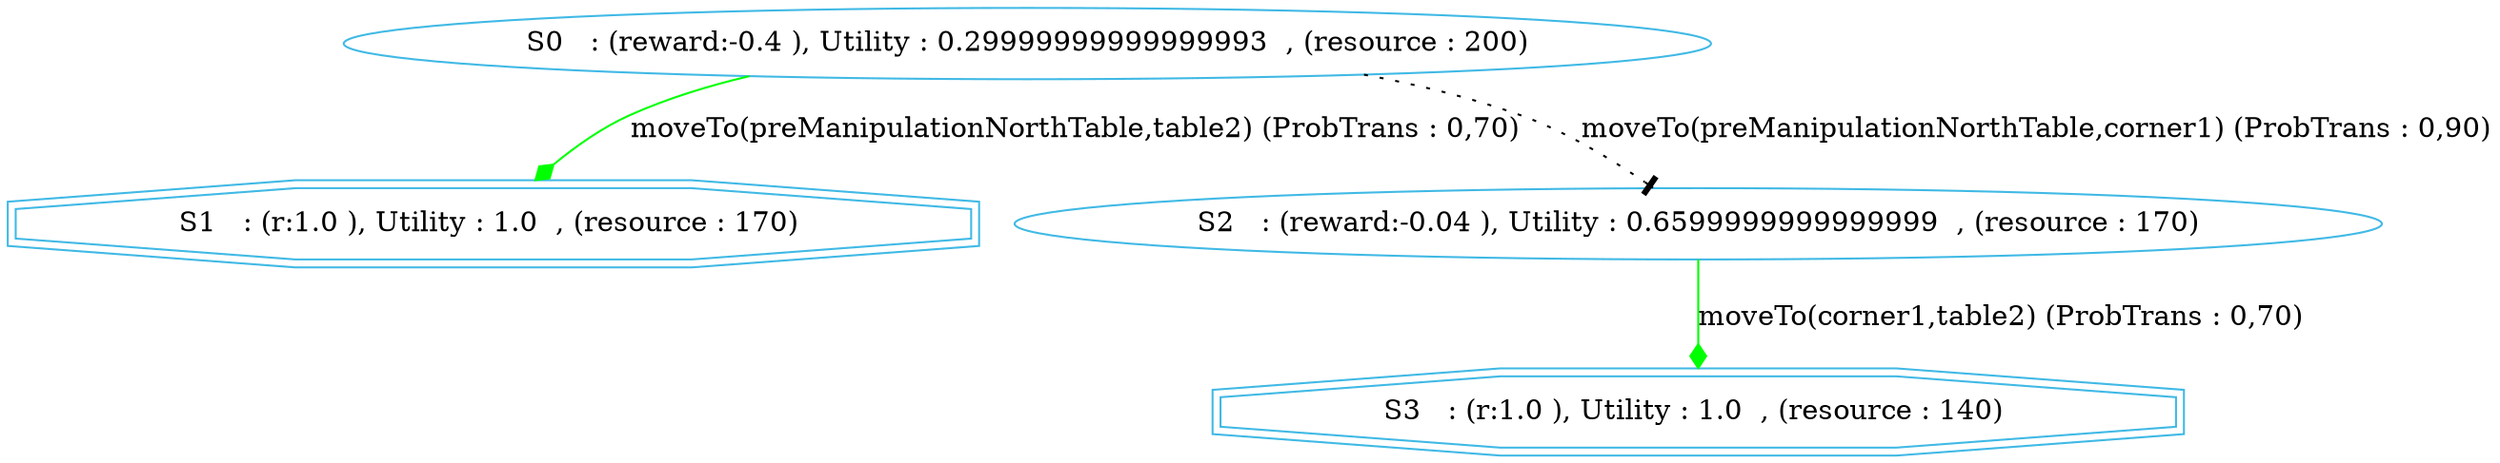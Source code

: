 digraph {
  node [color="#40b9e5" ]
 size="60,17";
"1" [label=" S1   : (r:1.0 ), Utility : 1.0  , (resource : 170)  " shape=doubleoctagon];
"3" [label=" S3   : (r:1.0 ), Utility : 1.0  , (resource : 140)  " shape=doubleoctagon];
"0" [label=" S0   : (reward:-0.4 ), Utility : 0.29999999999999993  , (resource : 200) "]"2" [label=" S2   : (reward:-0.04 ), Utility : 0.6599999999999999  , (resource : 170) "]"0" -> "1" [ label="moveTo(preManipulationNorthTable,table2) (ProbTrans : 0,70)"
, arrowhead = diamond , color=green];"0" -> "2" [ label="moveTo(preManipulationNorthTable,corner1) (ProbTrans : 0,90)"
,style=dotted, arrowhead=tee];"2" -> "3" [ label="moveTo(corner1,table2) (ProbTrans : 0,70)"
, arrowhead = diamond , color=green];}
